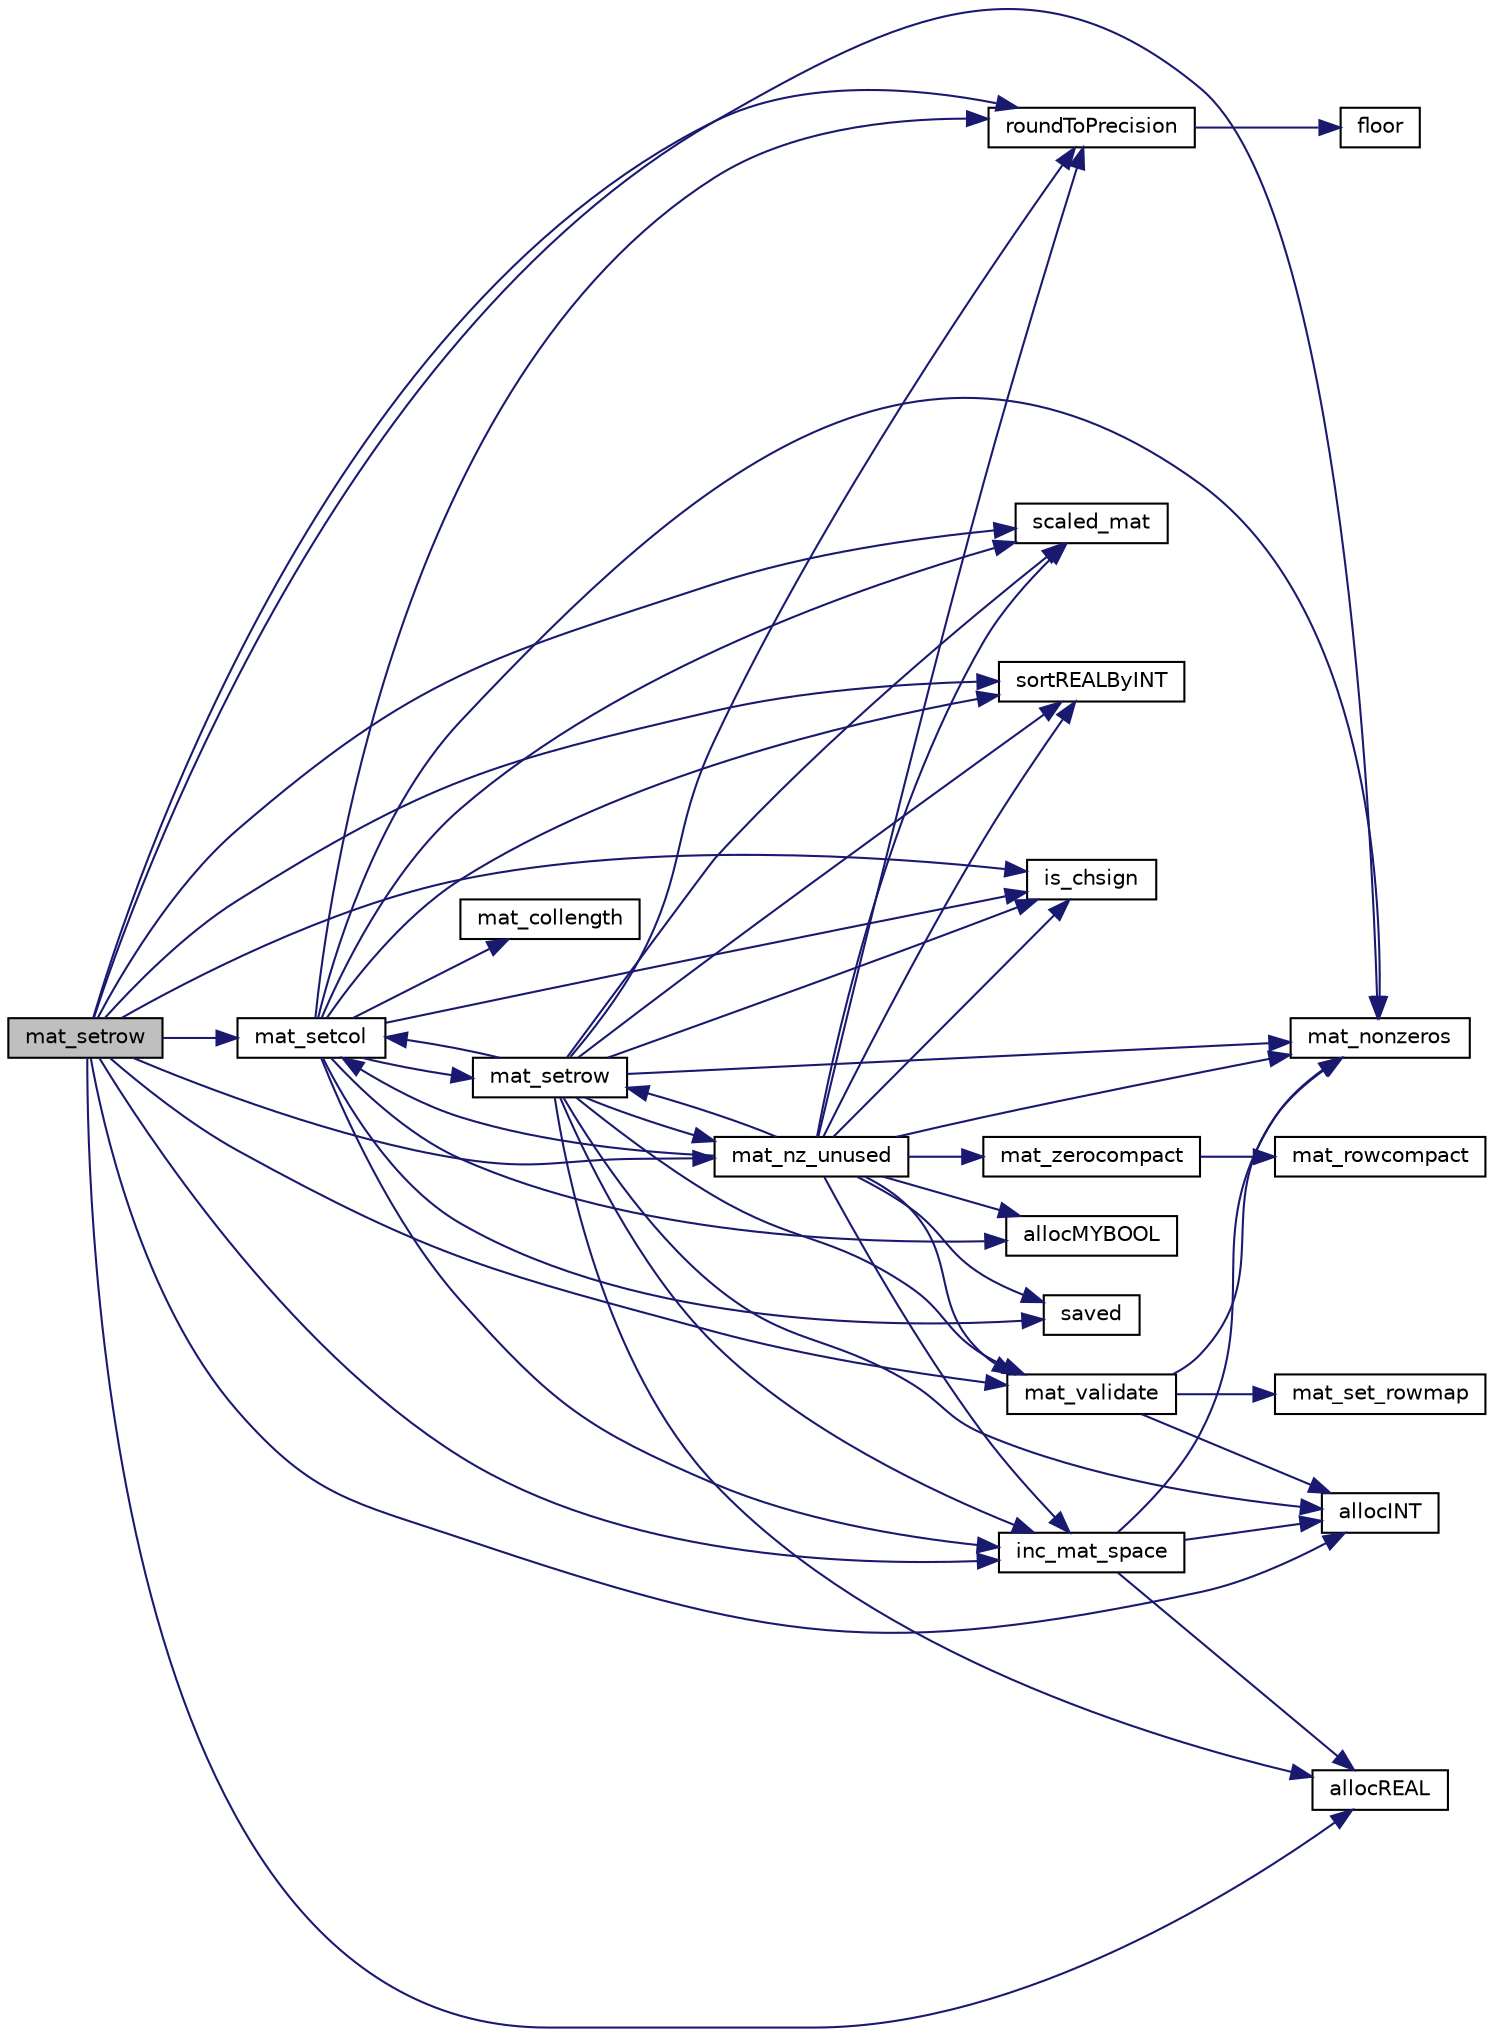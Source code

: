 digraph "mat_setrow"
{
  edge [fontname="Helvetica",fontsize="10",labelfontname="Helvetica",labelfontsize="10"];
  node [fontname="Helvetica",fontsize="10",shape=record];
  rankdir="LR";
  Node2443 [label="mat_setrow",height=0.2,width=0.4,color="black", fillcolor="grey75", style="filled", fontcolor="black"];
  Node2443 -> Node2444 [color="midnightblue",fontsize="10",style="solid",fontname="Helvetica"];
  Node2444 [label="mat_setcol",height=0.2,width=0.4,color="black", fillcolor="white", style="filled",URL="$dc/d9a/lp__matrix_8c.html#a71e7dd8e4b57b44fa4edffdffd67436a"];
  Node2444 -> Node2445 [color="midnightblue",fontsize="10",style="solid",fontname="Helvetica"];
  Node2445 [label="saved",height=0.2,width=0.4,color="black", fillcolor="white", style="filled",URL="$d4/d48/_i_d_a_monitor_fn_8m.html#afa6b300532919819c897ecee0bde326e"];
  Node2444 -> Node2446 [color="midnightblue",fontsize="10",style="solid",fontname="Helvetica"];
  Node2446 [label="mat_setrow",height=0.2,width=0.4,color="black", fillcolor="white", style="filled",URL="$dc/d9a/lp__matrix_8c.html#a5837615af370330b157d64f375718962"];
  Node2446 -> Node2444 [color="midnightblue",fontsize="10",style="solid",fontname="Helvetica"];
  Node2446 -> Node2447 [color="midnightblue",fontsize="10",style="solid",fontname="Helvetica"];
  Node2447 [label="mat_validate",height=0.2,width=0.4,color="black", fillcolor="white", style="filled",URL="$dc/d9a/lp__matrix_8c.html#a3b6cff0a7850997a4ac569451cb8ed47"];
  Node2447 -> Node2448 [color="midnightblue",fontsize="10",style="solid",fontname="Helvetica"];
  Node2448 [label="allocINT",height=0.2,width=0.4,color="black", fillcolor="white", style="filled",URL="$d9/d18/lp__utils_8c.html#a2081b8e14a0691b7e3931fa280ad9e63"];
  Node2447 -> Node2449 [color="midnightblue",fontsize="10",style="solid",fontname="Helvetica"];
  Node2449 [label="mat_nonzeros",height=0.2,width=0.4,color="black", fillcolor="white", style="filled",URL="$dc/d9a/lp__matrix_8c.html#a9430c42ed7853fd8dd6463ed7165f243"];
  Node2447 -> Node2450 [color="midnightblue",fontsize="10",style="solid",fontname="Helvetica"];
  Node2450 [label="mat_set_rowmap",height=0.2,width=0.4,color="black", fillcolor="white", style="filled",URL="$dc/d9a/lp__matrix_8c.html#a11d446e1461f23530cf5dc5b8e0a3b6a"];
  Node2446 -> Node2451 [color="midnightblue",fontsize="10",style="solid",fontname="Helvetica"];
  Node2451 [label="scaled_mat",height=0.2,width=0.4,color="black", fillcolor="white", style="filled",URL="$de/d15/lp__scale_8c.html#ab844fade2ace63a627736cf4887942d4"];
  Node2446 -> Node2452 [color="midnightblue",fontsize="10",style="solid",fontname="Helvetica"];
  Node2452 [label="roundToPrecision",height=0.2,width=0.4,color="black", fillcolor="white", style="filled",URL="$d9/d18/lp__utils_8c.html#a2c162041be8905b58450d17662096994"];
  Node2452 -> Node2453 [color="midnightblue",fontsize="10",style="solid",fontname="Helvetica"];
  Node2453 [label="floor",height=0.2,width=0.4,color="black", fillcolor="white", style="filled",URL="$dc/de2/mcvs_atm_disp__kry__bbd__p_8m.html#a532be631bf22af7829394ffbd4ad7894"];
  Node2446 -> Node2448 [color="midnightblue",fontsize="10",style="solid",fontname="Helvetica"];
  Node2446 -> Node2454 [color="midnightblue",fontsize="10",style="solid",fontname="Helvetica"];
  Node2454 [label="allocREAL",height=0.2,width=0.4,color="black", fillcolor="white", style="filled",URL="$d9/d18/lp__utils_8c.html#a7b25e1f9aee74052b4b6df28443ebf48"];
  Node2446 -> Node2455 [color="midnightblue",fontsize="10",style="solid",fontname="Helvetica"];
  Node2455 [label="sortREALByINT",height=0.2,width=0.4,color="black", fillcolor="white", style="filled",URL="$dd/dc0/commonlib_8c.html#a281dd1ace50072b542ebfa26f457e107"];
  Node2446 -> Node2456 [color="midnightblue",fontsize="10",style="solid",fontname="Helvetica"];
  Node2456 [label="mat_nz_unused",height=0.2,width=0.4,color="black", fillcolor="white", style="filled",URL="$dc/d9a/lp__matrix_8c.html#aab440ee37c802fe888336d4e153af77e"];
  Node2456 -> Node2446 [color="midnightblue",fontsize="10",style="solid",fontname="Helvetica"];
  Node2456 -> Node2445 [color="midnightblue",fontsize="10",style="solid",fontname="Helvetica"];
  Node2456 -> Node2444 [color="midnightblue",fontsize="10",style="solid",fontname="Helvetica"];
  Node2456 -> Node2447 [color="midnightblue",fontsize="10",style="solid",fontname="Helvetica"];
  Node2456 -> Node2455 [color="midnightblue",fontsize="10",style="solid",fontname="Helvetica"];
  Node2456 -> Node2451 [color="midnightblue",fontsize="10",style="solid",fontname="Helvetica"];
  Node2456 -> Node2452 [color="midnightblue",fontsize="10",style="solid",fontname="Helvetica"];
  Node2456 -> Node2457 [color="midnightblue",fontsize="10",style="solid",fontname="Helvetica"];
  Node2457 [label="is_chsign",height=0.2,width=0.4,color="black", fillcolor="white", style="filled",URL="$d4/d79/lp__lib_8c.html#a93ed2e8f778b6340d960f732e9c0f9f6"];
  Node2456 -> Node2458 [color="midnightblue",fontsize="10",style="solid",fontname="Helvetica"];
  Node2458 [label="allocMYBOOL",height=0.2,width=0.4,color="black", fillcolor="white", style="filled",URL="$d9/d18/lp__utils_8c.html#a0f35a721d2c3a4beea00b2840c2bea30"];
  Node2456 -> Node2459 [color="midnightblue",fontsize="10",style="solid",fontname="Helvetica"];
  Node2459 [label="inc_mat_space",height=0.2,width=0.4,color="black", fillcolor="white", style="filled",URL="$dc/d9a/lp__matrix_8c.html#a2239ebb44f76930fc243a0457c8c94d9"];
  Node2459 -> Node2449 [color="midnightblue",fontsize="10",style="solid",fontname="Helvetica"];
  Node2459 -> Node2448 [color="midnightblue",fontsize="10",style="solid",fontname="Helvetica"];
  Node2459 -> Node2454 [color="midnightblue",fontsize="10",style="solid",fontname="Helvetica"];
  Node2456 -> Node2449 [color="midnightblue",fontsize="10",style="solid",fontname="Helvetica"];
  Node2456 -> Node2460 [color="midnightblue",fontsize="10",style="solid",fontname="Helvetica"];
  Node2460 [label="mat_zerocompact",height=0.2,width=0.4,color="black", fillcolor="white", style="filled",URL="$dc/d9a/lp__matrix_8c.html#a775830bba58140ea21b45ed391ad9efd"];
  Node2460 -> Node2461 [color="midnightblue",fontsize="10",style="solid",fontname="Helvetica"];
  Node2461 [label="mat_rowcompact",height=0.2,width=0.4,color="black", fillcolor="white", style="filled",URL="$dc/d9a/lp__matrix_8c.html#aa254555483d8d735f93622ab6d83f584"];
  Node2446 -> Node2459 [color="midnightblue",fontsize="10",style="solid",fontname="Helvetica"];
  Node2446 -> Node2449 [color="midnightblue",fontsize="10",style="solid",fontname="Helvetica"];
  Node2446 -> Node2457 [color="midnightblue",fontsize="10",style="solid",fontname="Helvetica"];
  Node2444 -> Node2455 [color="midnightblue",fontsize="10",style="solid",fontname="Helvetica"];
  Node2444 -> Node2452 [color="midnightblue",fontsize="10",style="solid",fontname="Helvetica"];
  Node2444 -> Node2451 [color="midnightblue",fontsize="10",style="solid",fontname="Helvetica"];
  Node2444 -> Node2458 [color="midnightblue",fontsize="10",style="solid",fontname="Helvetica"];
  Node2444 -> Node2459 [color="midnightblue",fontsize="10",style="solid",fontname="Helvetica"];
  Node2444 -> Node2462 [color="midnightblue",fontsize="10",style="solid",fontname="Helvetica"];
  Node2462 [label="mat_collength",height=0.2,width=0.4,color="black", fillcolor="white", style="filled",URL="$dc/d9a/lp__matrix_8c.html#a258da1c9a3b1fedd9704451f7ab7e6f4"];
  Node2444 -> Node2449 [color="midnightblue",fontsize="10",style="solid",fontname="Helvetica"];
  Node2444 -> Node2457 [color="midnightblue",fontsize="10",style="solid",fontname="Helvetica"];
  Node2443 -> Node2447 [color="midnightblue",fontsize="10",style="solid",fontname="Helvetica"];
  Node2443 -> Node2451 [color="midnightblue",fontsize="10",style="solid",fontname="Helvetica"];
  Node2443 -> Node2452 [color="midnightblue",fontsize="10",style="solid",fontname="Helvetica"];
  Node2443 -> Node2448 [color="midnightblue",fontsize="10",style="solid",fontname="Helvetica"];
  Node2443 -> Node2454 [color="midnightblue",fontsize="10",style="solid",fontname="Helvetica"];
  Node2443 -> Node2455 [color="midnightblue",fontsize="10",style="solid",fontname="Helvetica"];
  Node2443 -> Node2456 [color="midnightblue",fontsize="10",style="solid",fontname="Helvetica"];
  Node2443 -> Node2459 [color="midnightblue",fontsize="10",style="solid",fontname="Helvetica"];
  Node2443 -> Node2449 [color="midnightblue",fontsize="10",style="solid",fontname="Helvetica"];
  Node2443 -> Node2457 [color="midnightblue",fontsize="10",style="solid",fontname="Helvetica"];
}
